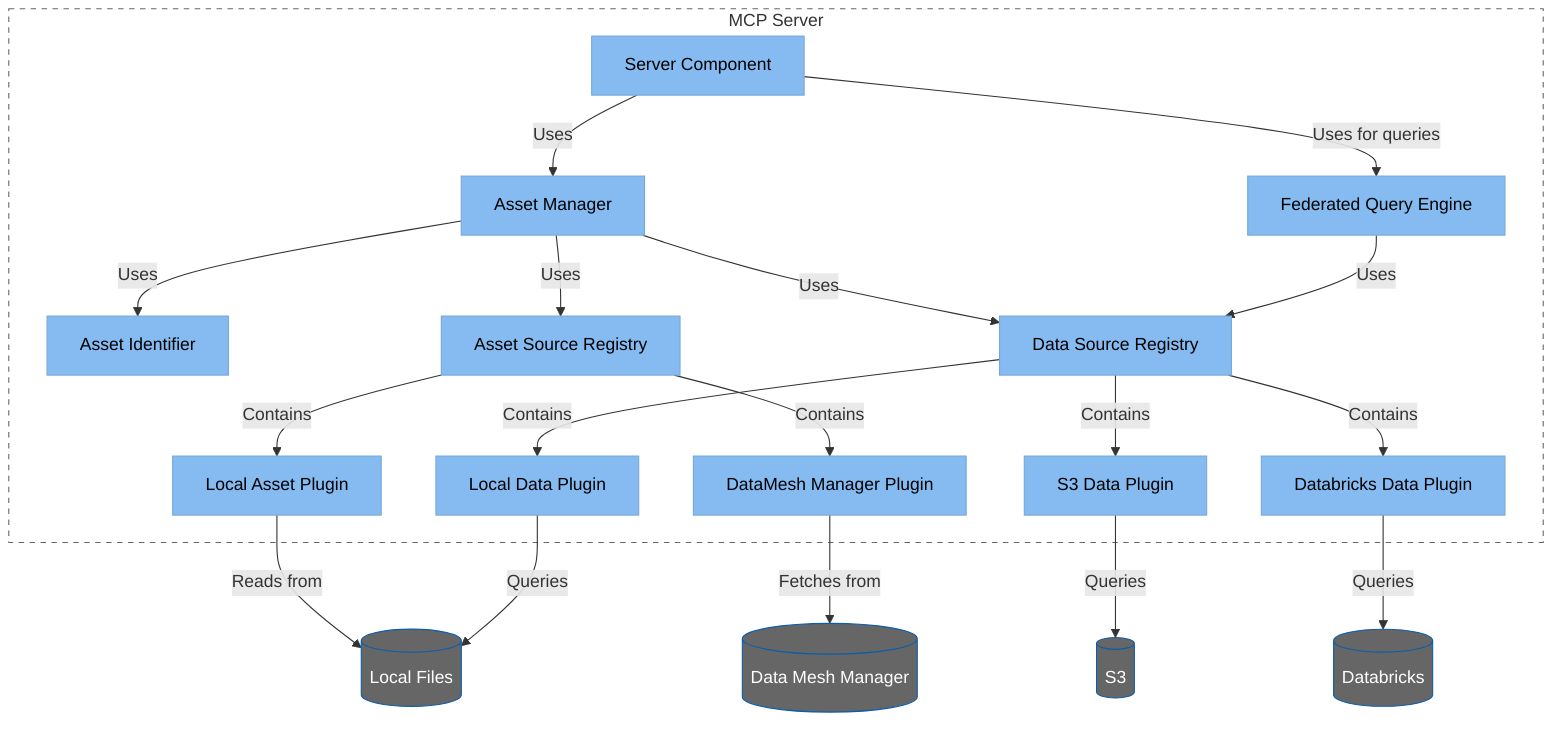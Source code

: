 graph TD
    %% Components
    subgraph MCPServer[MCP Server]
        Server[Server Component]
        AssetManager[Asset Manager]
        AssetIdentifier[Asset Identifier]
        FederatedQuery[Federated Query Engine]
        
        AssetSourceRegistry[Asset Source Registry]
        DataSourceRegistry[Data Source Registry]
        
        LocalAssetPlugin[Local Asset Plugin]
        DMMAssetPlugin[DataMesh Manager Plugin]
        
        LocalDataPlugin[Local Data Plugin]
        S3DataPlugin[S3 Data Plugin]
        DatabricksDataPlugin[Databricks Data Plugin]
    end
    
    %% External Systems
    LocalFiles[(Local Files)]
    S3[(S3)]
    Databricks[(Databricks)]
    DataMeshManager[(Data Mesh Manager)]
    
    %% Relationships
    Server -->|Uses| AssetManager
    Server -->|Uses for queries| FederatedQuery
    AssetManager -->|Uses| AssetIdentifier
    AssetManager -->|Uses| AssetSourceRegistry
    AssetManager -->|Uses| DataSourceRegistry
    FederatedQuery -->|Uses| DataSourceRegistry
    
    AssetSourceRegistry -->|Contains| LocalAssetPlugin
    AssetSourceRegistry -->|Contains| DMMAssetPlugin
    
    DataSourceRegistry -->|Contains| LocalDataPlugin
    DataSourceRegistry -->|Contains| S3DataPlugin
    DataSourceRegistry -->|Contains| DatabricksDataPlugin
    
    LocalAssetPlugin -->|Reads from| LocalFiles
    DMMAssetPlugin -->|Fetches from| DataMeshManager
    LocalDataPlugin -->|Queries| LocalFiles
    S3DataPlugin -->|Queries| S3
    DatabricksDataPlugin -->|Queries| Databricks
    
    %% Styling
    classDef component fill:#85BBF0,stroke:#78A8D8,color:#000
    classDef external fill:#666666,stroke:#0B5DAB,color:#fff
    classDef boundary fill:none,stroke:#666666,stroke-dasharray:5 5
    
    class Server,AssetManager,AssetIdentifier,FederatedQuery,AssetSourceRegistry,DataSourceRegistry component
    class LocalAssetPlugin,DMMAssetPlugin,LocalDataPlugin,S3DataPlugin,DatabricksDataPlugin component
    class LocalFiles,S3,Databricks,DataMeshManager external
    class MCPServer boundary